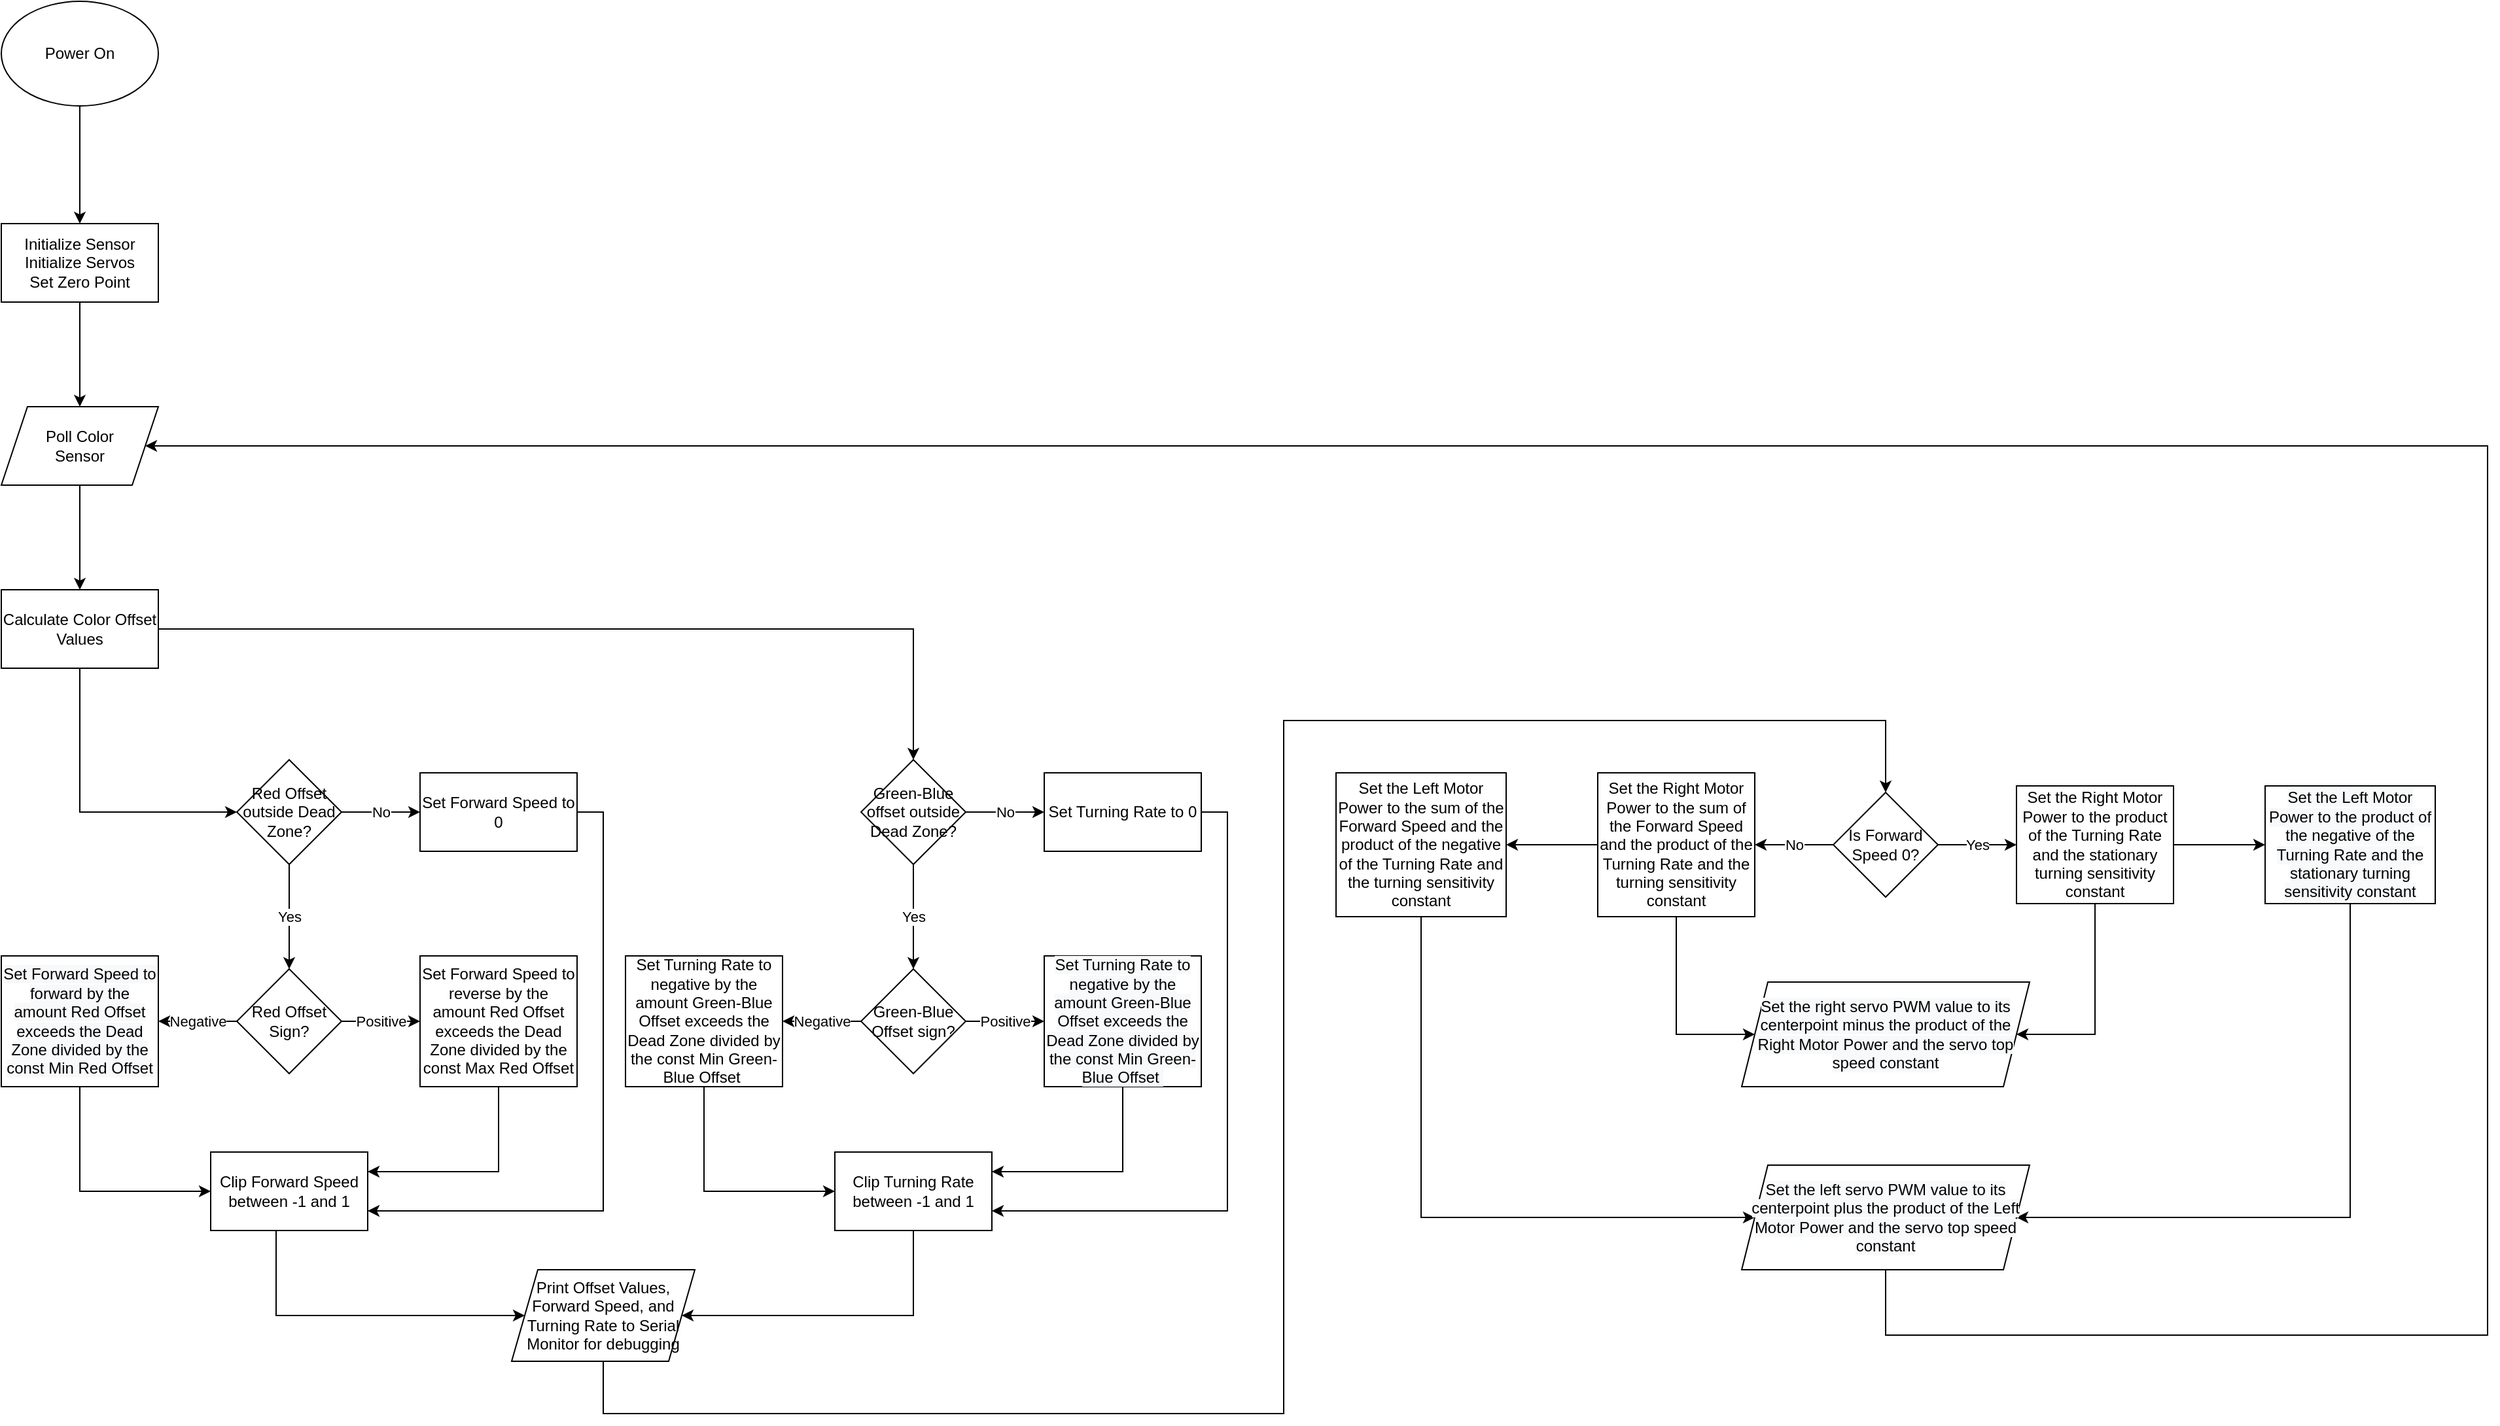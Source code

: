 <mxfile version="17.4.5" type="github">
  <diagram id="C5RBs43oDa-KdzZeNtuy" name="Page-1">
    <mxGraphModel dx="2263" dy="1660" grid="1" gridSize="10" guides="1" tooltips="1" connect="1" arrows="1" fold="1" page="1" pageScale="1" pageWidth="827" pageHeight="1169" math="0" shadow="0">
      <root>
        <mxCell id="WIyWlLk6GJQsqaUBKTNV-0" />
        <mxCell id="WIyWlLk6GJQsqaUBKTNV-1" parent="WIyWlLk6GJQsqaUBKTNV-0" />
        <mxCell id="0KAY6Pc1dU7HC7JTZcyY-20" value="" style="edgeStyle=orthogonalEdgeStyle;rounded=0;orthogonalLoop=1;jettySize=auto;html=1;" edge="1" parent="WIyWlLk6GJQsqaUBKTNV-1" source="0KAY6Pc1dU7HC7JTZcyY-18" target="0KAY6Pc1dU7HC7JTZcyY-19">
          <mxGeometry relative="1" as="geometry" />
        </mxCell>
        <mxCell id="0KAY6Pc1dU7HC7JTZcyY-18" value="Power On" style="ellipse;whiteSpace=wrap;html=1;" vertex="1" parent="WIyWlLk6GJQsqaUBKTNV-1">
          <mxGeometry x="350" y="240" width="120" height="80" as="geometry" />
        </mxCell>
        <mxCell id="0KAY6Pc1dU7HC7JTZcyY-22" value="" style="edgeStyle=orthogonalEdgeStyle;rounded=0;orthogonalLoop=1;jettySize=auto;html=1;" edge="1" parent="WIyWlLk6GJQsqaUBKTNV-1" source="0KAY6Pc1dU7HC7JTZcyY-19" target="0KAY6Pc1dU7HC7JTZcyY-21">
          <mxGeometry relative="1" as="geometry" />
        </mxCell>
        <mxCell id="0KAY6Pc1dU7HC7JTZcyY-19" value="Initialize Sensor&lt;br&gt;Initialize Servos&lt;br&gt;Set Zero Point" style="whiteSpace=wrap;html=1;" vertex="1" parent="WIyWlLk6GJQsqaUBKTNV-1">
          <mxGeometry x="350" y="410" width="120" height="60" as="geometry" />
        </mxCell>
        <mxCell id="0KAY6Pc1dU7HC7JTZcyY-24" value="" style="edgeStyle=orthogonalEdgeStyle;rounded=0;orthogonalLoop=1;jettySize=auto;html=1;" edge="1" parent="WIyWlLk6GJQsqaUBKTNV-1" source="0KAY6Pc1dU7HC7JTZcyY-21" target="0KAY6Pc1dU7HC7JTZcyY-23">
          <mxGeometry relative="1" as="geometry" />
        </mxCell>
        <mxCell id="0KAY6Pc1dU7HC7JTZcyY-21" value="Poll Color&lt;br&gt;Sensor" style="shape=parallelogram;perimeter=parallelogramPerimeter;whiteSpace=wrap;html=1;fixedSize=1;" vertex="1" parent="WIyWlLk6GJQsqaUBKTNV-1">
          <mxGeometry x="350" y="550" width="120" height="60" as="geometry" />
        </mxCell>
        <mxCell id="0KAY6Pc1dU7HC7JTZcyY-28" value="" style="edgeStyle=orthogonalEdgeStyle;rounded=0;orthogonalLoop=1;jettySize=auto;html=1;" edge="1" parent="WIyWlLk6GJQsqaUBKTNV-1" source="0KAY6Pc1dU7HC7JTZcyY-23" target="0KAY6Pc1dU7HC7JTZcyY-27">
          <mxGeometry relative="1" as="geometry">
            <Array as="points">
              <mxPoint x="410" y="860" />
            </Array>
          </mxGeometry>
        </mxCell>
        <mxCell id="0KAY6Pc1dU7HC7JTZcyY-68" style="edgeStyle=orthogonalEdgeStyle;rounded=0;orthogonalLoop=1;jettySize=auto;html=1;exitX=0.75;exitY=1;exitDx=0;exitDy=0;entryX=0.5;entryY=0;entryDx=0;entryDy=0;" edge="1" parent="WIyWlLk6GJQsqaUBKTNV-1" source="0KAY6Pc1dU7HC7JTZcyY-23" target="0KAY6Pc1dU7HC7JTZcyY-49">
          <mxGeometry relative="1" as="geometry">
            <Array as="points">
              <mxPoint x="440" y="720" />
              <mxPoint x="1047" y="720" />
            </Array>
          </mxGeometry>
        </mxCell>
        <mxCell id="0KAY6Pc1dU7HC7JTZcyY-23" value="Calculate Color Offset Values" style="whiteSpace=wrap;html=1;" vertex="1" parent="WIyWlLk6GJQsqaUBKTNV-1">
          <mxGeometry x="350" y="690" width="120" height="60" as="geometry" />
        </mxCell>
        <mxCell id="0KAY6Pc1dU7HC7JTZcyY-34" value="Yes" style="edgeStyle=orthogonalEdgeStyle;rounded=0;orthogonalLoop=1;jettySize=auto;html=1;" edge="1" parent="WIyWlLk6GJQsqaUBKTNV-1" source="0KAY6Pc1dU7HC7JTZcyY-27" target="0KAY6Pc1dU7HC7JTZcyY-33">
          <mxGeometry relative="1" as="geometry" />
        </mxCell>
        <mxCell id="0KAY6Pc1dU7HC7JTZcyY-37" value="No" style="edgeStyle=orthogonalEdgeStyle;rounded=0;orthogonalLoop=1;jettySize=auto;html=1;" edge="1" parent="WIyWlLk6GJQsqaUBKTNV-1" source="0KAY6Pc1dU7HC7JTZcyY-27" target="0KAY6Pc1dU7HC7JTZcyY-35">
          <mxGeometry relative="1" as="geometry" />
        </mxCell>
        <mxCell id="0KAY6Pc1dU7HC7JTZcyY-27" value="Red Offset outside Dead Zone?" style="rhombus;whiteSpace=wrap;html=1;" vertex="1" parent="WIyWlLk6GJQsqaUBKTNV-1">
          <mxGeometry x="530" y="820" width="80" height="80" as="geometry" />
        </mxCell>
        <mxCell id="0KAY6Pc1dU7HC7JTZcyY-39" value="Positive" style="edgeStyle=orthogonalEdgeStyle;rounded=0;orthogonalLoop=1;jettySize=auto;html=1;" edge="1" parent="WIyWlLk6GJQsqaUBKTNV-1" source="0KAY6Pc1dU7HC7JTZcyY-33" target="0KAY6Pc1dU7HC7JTZcyY-38">
          <mxGeometry relative="1" as="geometry" />
        </mxCell>
        <mxCell id="0KAY6Pc1dU7HC7JTZcyY-41" value="Negative" style="edgeStyle=orthogonalEdgeStyle;rounded=0;orthogonalLoop=1;jettySize=auto;html=1;" edge="1" parent="WIyWlLk6GJQsqaUBKTNV-1" source="0KAY6Pc1dU7HC7JTZcyY-33" target="0KAY6Pc1dU7HC7JTZcyY-40">
          <mxGeometry relative="1" as="geometry" />
        </mxCell>
        <mxCell id="0KAY6Pc1dU7HC7JTZcyY-33" value="Red Offset Sign?" style="rhombus;whiteSpace=wrap;html=1;" vertex="1" parent="WIyWlLk6GJQsqaUBKTNV-1">
          <mxGeometry x="530" y="980" width="80" height="80" as="geometry" />
        </mxCell>
        <mxCell id="0KAY6Pc1dU7HC7JTZcyY-46" style="edgeStyle=orthogonalEdgeStyle;rounded=0;orthogonalLoop=1;jettySize=auto;html=1;entryX=1;entryY=0.75;entryDx=0;entryDy=0;" edge="1" parent="WIyWlLk6GJQsqaUBKTNV-1" source="0KAY6Pc1dU7HC7JTZcyY-35" target="0KAY6Pc1dU7HC7JTZcyY-42">
          <mxGeometry relative="1" as="geometry">
            <Array as="points">
              <mxPoint x="810" y="860" />
              <mxPoint x="810" y="1165" />
            </Array>
          </mxGeometry>
        </mxCell>
        <mxCell id="0KAY6Pc1dU7HC7JTZcyY-35" value="Set Forward Speed to 0" style="whiteSpace=wrap;html=1;" vertex="1" parent="WIyWlLk6GJQsqaUBKTNV-1">
          <mxGeometry x="670" y="830" width="120" height="60" as="geometry" />
        </mxCell>
        <mxCell id="0KAY6Pc1dU7HC7JTZcyY-63" style="edgeStyle=orthogonalEdgeStyle;rounded=0;orthogonalLoop=1;jettySize=auto;html=1;exitX=0.5;exitY=1;exitDx=0;exitDy=0;entryX=1;entryY=0.25;entryDx=0;entryDy=0;" edge="1" parent="WIyWlLk6GJQsqaUBKTNV-1" source="0KAY6Pc1dU7HC7JTZcyY-38" target="0KAY6Pc1dU7HC7JTZcyY-42">
          <mxGeometry relative="1" as="geometry" />
        </mxCell>
        <mxCell id="0KAY6Pc1dU7HC7JTZcyY-38" value="Set Forward Speed to reverse by the amount Red Offset exceeds the Dead Zone divided by the const Max Red Offset" style="whiteSpace=wrap;html=1;" vertex="1" parent="WIyWlLk6GJQsqaUBKTNV-1">
          <mxGeometry x="670" y="970" width="120" height="100" as="geometry" />
        </mxCell>
        <mxCell id="0KAY6Pc1dU7HC7JTZcyY-44" style="edgeStyle=orthogonalEdgeStyle;rounded=0;orthogonalLoop=1;jettySize=auto;html=1;exitX=0.5;exitY=1;exitDx=0;exitDy=0;entryX=0;entryY=0.5;entryDx=0;entryDy=0;" edge="1" parent="WIyWlLk6GJQsqaUBKTNV-1" source="0KAY6Pc1dU7HC7JTZcyY-40" target="0KAY6Pc1dU7HC7JTZcyY-42">
          <mxGeometry relative="1" as="geometry" />
        </mxCell>
        <mxCell id="0KAY6Pc1dU7HC7JTZcyY-40" value="&lt;span style=&quot;color: rgb(0 , 0 , 0) ; font-family: &amp;#34;helvetica&amp;#34; ; font-size: 12px ; font-style: normal ; font-weight: 400 ; letter-spacing: normal ; text-align: center ; text-indent: 0px ; text-transform: none ; word-spacing: 0px ; background-color: rgb(248 , 249 , 250) ; display: inline ; float: none&quot;&gt;Set Forward Speed to forward by the amount Red Offset exceeds the Dead Zone divided by the const Min Red Offset&lt;/span&gt;" style="whiteSpace=wrap;html=1;" vertex="1" parent="WIyWlLk6GJQsqaUBKTNV-1">
          <mxGeometry x="350" y="970" width="120" height="100" as="geometry" />
        </mxCell>
        <mxCell id="0KAY6Pc1dU7HC7JTZcyY-70" value="" style="edgeStyle=orthogonalEdgeStyle;rounded=0;orthogonalLoop=1;jettySize=auto;html=1;" edge="1" parent="WIyWlLk6GJQsqaUBKTNV-1" source="0KAY6Pc1dU7HC7JTZcyY-42" target="0KAY6Pc1dU7HC7JTZcyY-69">
          <mxGeometry relative="1" as="geometry">
            <Array as="points">
              <mxPoint x="560" y="1230" />
              <mxPoint x="560" y="1230" />
            </Array>
          </mxGeometry>
        </mxCell>
        <mxCell id="0KAY6Pc1dU7HC7JTZcyY-42" value="Clip Forward Speed between -1 and 1" style="whiteSpace=wrap;html=1;" vertex="1" parent="WIyWlLk6GJQsqaUBKTNV-1">
          <mxGeometry x="510" y="1120" width="120" height="60" as="geometry" />
        </mxCell>
        <mxCell id="0KAY6Pc1dU7HC7JTZcyY-52" value="No" style="edgeStyle=orthogonalEdgeStyle;rounded=0;orthogonalLoop=1;jettySize=auto;html=1;" edge="1" parent="WIyWlLk6GJQsqaUBKTNV-1" source="0KAY6Pc1dU7HC7JTZcyY-49" target="0KAY6Pc1dU7HC7JTZcyY-51">
          <mxGeometry relative="1" as="geometry" />
        </mxCell>
        <mxCell id="0KAY6Pc1dU7HC7JTZcyY-56" value="Yes" style="edgeStyle=orthogonalEdgeStyle;rounded=0;orthogonalLoop=1;jettySize=auto;html=1;" edge="1" parent="WIyWlLk6GJQsqaUBKTNV-1" source="0KAY6Pc1dU7HC7JTZcyY-49" target="0KAY6Pc1dU7HC7JTZcyY-55">
          <mxGeometry relative="1" as="geometry" />
        </mxCell>
        <mxCell id="0KAY6Pc1dU7HC7JTZcyY-49" value="Green-Blue offset outside Dead Zone?" style="rhombus;whiteSpace=wrap;html=1;" vertex="1" parent="WIyWlLk6GJQsqaUBKTNV-1">
          <mxGeometry x="1007" y="820" width="80" height="80" as="geometry" />
        </mxCell>
        <mxCell id="0KAY6Pc1dU7HC7JTZcyY-67" style="edgeStyle=orthogonalEdgeStyle;rounded=0;orthogonalLoop=1;jettySize=auto;html=1;exitX=1;exitY=0.5;exitDx=0;exitDy=0;entryX=1;entryY=0.75;entryDx=0;entryDy=0;" edge="1" parent="WIyWlLk6GJQsqaUBKTNV-1" source="0KAY6Pc1dU7HC7JTZcyY-51" target="0KAY6Pc1dU7HC7JTZcyY-64">
          <mxGeometry relative="1" as="geometry" />
        </mxCell>
        <mxCell id="0KAY6Pc1dU7HC7JTZcyY-51" value="Set Turning Rate to 0" style="whiteSpace=wrap;html=1;" vertex="1" parent="WIyWlLk6GJQsqaUBKTNV-1">
          <mxGeometry x="1147" y="830" width="120" height="60" as="geometry" />
        </mxCell>
        <mxCell id="0KAY6Pc1dU7HC7JTZcyY-60" value="Negative" style="edgeStyle=orthogonalEdgeStyle;rounded=0;orthogonalLoop=1;jettySize=auto;html=1;" edge="1" parent="WIyWlLk6GJQsqaUBKTNV-1" source="0KAY6Pc1dU7HC7JTZcyY-55" target="0KAY6Pc1dU7HC7JTZcyY-59">
          <mxGeometry relative="1" as="geometry" />
        </mxCell>
        <mxCell id="0KAY6Pc1dU7HC7JTZcyY-62" value="Positive" style="edgeStyle=orthogonalEdgeStyle;rounded=0;orthogonalLoop=1;jettySize=auto;html=1;" edge="1" parent="WIyWlLk6GJQsqaUBKTNV-1" source="0KAY6Pc1dU7HC7JTZcyY-55" target="0KAY6Pc1dU7HC7JTZcyY-61">
          <mxGeometry relative="1" as="geometry" />
        </mxCell>
        <mxCell id="0KAY6Pc1dU7HC7JTZcyY-55" value="Green-Blue Offset sign?" style="rhombus;whiteSpace=wrap;html=1;" vertex="1" parent="WIyWlLk6GJQsqaUBKTNV-1">
          <mxGeometry x="1007" y="980" width="80" height="80" as="geometry" />
        </mxCell>
        <mxCell id="0KAY6Pc1dU7HC7JTZcyY-65" style="edgeStyle=orthogonalEdgeStyle;rounded=0;orthogonalLoop=1;jettySize=auto;html=1;entryX=0;entryY=0.5;entryDx=0;entryDy=0;" edge="1" parent="WIyWlLk6GJQsqaUBKTNV-1" source="0KAY6Pc1dU7HC7JTZcyY-59" target="0KAY6Pc1dU7HC7JTZcyY-64">
          <mxGeometry relative="1" as="geometry">
            <Array as="points">
              <mxPoint x="887" y="1150" />
            </Array>
          </mxGeometry>
        </mxCell>
        <mxCell id="0KAY6Pc1dU7HC7JTZcyY-59" value="Set Turning Rate to negative by the amount Green-Blue Offset exceeds the Dead Zone divided by the const Min Green-Blue Offset&amp;nbsp;" style="whiteSpace=wrap;html=1;" vertex="1" parent="WIyWlLk6GJQsqaUBKTNV-1">
          <mxGeometry x="827" y="970" width="120" height="100" as="geometry" />
        </mxCell>
        <mxCell id="0KAY6Pc1dU7HC7JTZcyY-66" style="edgeStyle=orthogonalEdgeStyle;rounded=0;orthogonalLoop=1;jettySize=auto;html=1;exitX=0.5;exitY=1;exitDx=0;exitDy=0;entryX=1;entryY=0.25;entryDx=0;entryDy=0;" edge="1" parent="WIyWlLk6GJQsqaUBKTNV-1" source="0KAY6Pc1dU7HC7JTZcyY-61" target="0KAY6Pc1dU7HC7JTZcyY-64">
          <mxGeometry relative="1" as="geometry" />
        </mxCell>
        <mxCell id="0KAY6Pc1dU7HC7JTZcyY-61" value="&#xa;&#xa;&lt;span style=&quot;color: rgb(0, 0, 0); font-family: helvetica; font-size: 12px; font-style: normal; font-weight: 400; letter-spacing: normal; text-align: center; text-indent: 0px; text-transform: none; word-spacing: 0px; background-color: rgb(248, 249, 250); display: inline; float: none;&quot;&gt;Set Turning Rate to negative by the amount Green-Blue Offset exceeds the Dead Zone divided by the const Min Green-Blue Offset&amp;nbsp;&lt;/span&gt;&#xa;&#xa;" style="whiteSpace=wrap;html=1;" vertex="1" parent="WIyWlLk6GJQsqaUBKTNV-1">
          <mxGeometry x="1147" y="970" width="120" height="100" as="geometry" />
        </mxCell>
        <mxCell id="0KAY6Pc1dU7HC7JTZcyY-72" style="edgeStyle=orthogonalEdgeStyle;rounded=0;orthogonalLoop=1;jettySize=auto;html=1;exitX=0.5;exitY=1;exitDx=0;exitDy=0;entryX=1;entryY=0.5;entryDx=0;entryDy=0;" edge="1" parent="WIyWlLk6GJQsqaUBKTNV-1" source="0KAY6Pc1dU7HC7JTZcyY-64" target="0KAY6Pc1dU7HC7JTZcyY-69">
          <mxGeometry relative="1" as="geometry">
            <Array as="points">
              <mxPoint x="1047" y="1245" />
            </Array>
          </mxGeometry>
        </mxCell>
        <mxCell id="0KAY6Pc1dU7HC7JTZcyY-64" value="Clip Turning Rate between -1 and 1" style="rounded=0;whiteSpace=wrap;html=1;" vertex="1" parent="WIyWlLk6GJQsqaUBKTNV-1">
          <mxGeometry x="987" y="1120" width="120" height="60" as="geometry" />
        </mxCell>
        <mxCell id="0KAY6Pc1dU7HC7JTZcyY-74" value="" style="edgeStyle=orthogonalEdgeStyle;rounded=0;orthogonalLoop=1;jettySize=auto;html=1;" edge="1" parent="WIyWlLk6GJQsqaUBKTNV-1" source="0KAY6Pc1dU7HC7JTZcyY-69" target="0KAY6Pc1dU7HC7JTZcyY-73">
          <mxGeometry relative="1" as="geometry">
            <Array as="points">
              <mxPoint x="810" y="1320" />
              <mxPoint x="1330" y="1320" />
              <mxPoint x="1330" y="790" />
              <mxPoint x="1790" y="790" />
            </Array>
          </mxGeometry>
        </mxCell>
        <mxCell id="0KAY6Pc1dU7HC7JTZcyY-69" value="Print Offset Values, Forward Speed, and Turning Rate to Serial Monitor for debugging" style="shape=parallelogram;perimeter=parallelogramPerimeter;whiteSpace=wrap;html=1;fixedSize=1;" vertex="1" parent="WIyWlLk6GJQsqaUBKTNV-1">
          <mxGeometry x="740" y="1210" width="140" height="70" as="geometry" />
        </mxCell>
        <mxCell id="0KAY6Pc1dU7HC7JTZcyY-76" value="Yes" style="edgeStyle=orthogonalEdgeStyle;rounded=0;orthogonalLoop=1;jettySize=auto;html=1;" edge="1" parent="WIyWlLk6GJQsqaUBKTNV-1" source="0KAY6Pc1dU7HC7JTZcyY-73" target="0KAY6Pc1dU7HC7JTZcyY-75">
          <mxGeometry relative="1" as="geometry" />
        </mxCell>
        <mxCell id="0KAY6Pc1dU7HC7JTZcyY-78" value="No" style="edgeStyle=orthogonalEdgeStyle;rounded=0;orthogonalLoop=1;jettySize=auto;html=1;" edge="1" parent="WIyWlLk6GJQsqaUBKTNV-1" source="0KAY6Pc1dU7HC7JTZcyY-73" target="0KAY6Pc1dU7HC7JTZcyY-77">
          <mxGeometry relative="1" as="geometry" />
        </mxCell>
        <mxCell id="0KAY6Pc1dU7HC7JTZcyY-73" value="Is Forward Speed 0?" style="rhombus;whiteSpace=wrap;html=1;" vertex="1" parent="WIyWlLk6GJQsqaUBKTNV-1">
          <mxGeometry x="1750" y="845" width="80" height="80" as="geometry" />
        </mxCell>
        <mxCell id="0KAY6Pc1dU7HC7JTZcyY-80" value="" style="edgeStyle=orthogonalEdgeStyle;rounded=0;orthogonalLoop=1;jettySize=auto;html=1;" edge="1" parent="WIyWlLk6GJQsqaUBKTNV-1" source="0KAY6Pc1dU7HC7JTZcyY-75" target="0KAY6Pc1dU7HC7JTZcyY-79">
          <mxGeometry relative="1" as="geometry" />
        </mxCell>
        <mxCell id="0KAY6Pc1dU7HC7JTZcyY-99" style="edgeStyle=orthogonalEdgeStyle;rounded=0;orthogonalLoop=1;jettySize=auto;html=1;exitX=0.5;exitY=1;exitDx=0;exitDy=0;entryX=1;entryY=0.5;entryDx=0;entryDy=0;" edge="1" parent="WIyWlLk6GJQsqaUBKTNV-1" source="0KAY6Pc1dU7HC7JTZcyY-75" target="0KAY6Pc1dU7HC7JTZcyY-98">
          <mxGeometry relative="1" as="geometry">
            <Array as="points">
              <mxPoint x="1950" y="1030" />
            </Array>
          </mxGeometry>
        </mxCell>
        <mxCell id="0KAY6Pc1dU7HC7JTZcyY-75" value="Set the Right Motor Power to the product of the Turning Rate and the stationary turning sensitivity constant" style="whiteSpace=wrap;html=1;" vertex="1" parent="WIyWlLk6GJQsqaUBKTNV-1">
          <mxGeometry x="1890" y="840" width="120" height="90" as="geometry" />
        </mxCell>
        <mxCell id="0KAY6Pc1dU7HC7JTZcyY-84" value="" style="edgeStyle=orthogonalEdgeStyle;rounded=0;orthogonalLoop=1;jettySize=auto;html=1;" edge="1" parent="WIyWlLk6GJQsqaUBKTNV-1" source="0KAY6Pc1dU7HC7JTZcyY-77" target="0KAY6Pc1dU7HC7JTZcyY-83">
          <mxGeometry relative="1" as="geometry" />
        </mxCell>
        <mxCell id="0KAY6Pc1dU7HC7JTZcyY-100" style="edgeStyle=orthogonalEdgeStyle;rounded=0;orthogonalLoop=1;jettySize=auto;html=1;exitX=0.5;exitY=1;exitDx=0;exitDy=0;entryX=0;entryY=0.5;entryDx=0;entryDy=0;" edge="1" parent="WIyWlLk6GJQsqaUBKTNV-1" source="0KAY6Pc1dU7HC7JTZcyY-77" target="0KAY6Pc1dU7HC7JTZcyY-98">
          <mxGeometry relative="1" as="geometry">
            <Array as="points">
              <mxPoint x="1630" y="1030" />
            </Array>
          </mxGeometry>
        </mxCell>
        <mxCell id="0KAY6Pc1dU7HC7JTZcyY-77" value="Set the Right Motor Power to the sum of the Forward Speed and the product of the Turning Rate and the turning sensitivity constant" style="whiteSpace=wrap;html=1;" vertex="1" parent="WIyWlLk6GJQsqaUBKTNV-1">
          <mxGeometry x="1570" y="830" width="120" height="110" as="geometry" />
        </mxCell>
        <mxCell id="0KAY6Pc1dU7HC7JTZcyY-102" style="edgeStyle=orthogonalEdgeStyle;rounded=0;orthogonalLoop=1;jettySize=auto;html=1;entryX=1;entryY=0.5;entryDx=0;entryDy=0;" edge="1" parent="WIyWlLk6GJQsqaUBKTNV-1" source="0KAY6Pc1dU7HC7JTZcyY-79" target="0KAY6Pc1dU7HC7JTZcyY-101">
          <mxGeometry relative="1" as="geometry">
            <Array as="points">
              <mxPoint x="2145" y="1170" />
            </Array>
          </mxGeometry>
        </mxCell>
        <mxCell id="0KAY6Pc1dU7HC7JTZcyY-79" value="&lt;span style=&quot;color: rgb(0 , 0 , 0) ; font-family: &amp;#34;helvetica&amp;#34; ; font-size: 12px ; font-style: normal ; font-weight: 400 ; letter-spacing: normal ; text-align: center ; text-indent: 0px ; text-transform: none ; word-spacing: 0px ; background-color: rgb(248 , 249 , 250) ; display: inline ; float: none&quot;&gt;Set the Left Motor Power to the product of the negative of the Turning Rate and the stationary turning sensitivity constant&lt;/span&gt;" style="whiteSpace=wrap;html=1;" vertex="1" parent="WIyWlLk6GJQsqaUBKTNV-1">
          <mxGeometry x="2080" y="840" width="130" height="90" as="geometry" />
        </mxCell>
        <mxCell id="0KAY6Pc1dU7HC7JTZcyY-103" style="edgeStyle=orthogonalEdgeStyle;rounded=0;orthogonalLoop=1;jettySize=auto;html=1;entryX=0;entryY=0.5;entryDx=0;entryDy=0;" edge="1" parent="WIyWlLk6GJQsqaUBKTNV-1" source="0KAY6Pc1dU7HC7JTZcyY-83" target="0KAY6Pc1dU7HC7JTZcyY-101">
          <mxGeometry relative="1" as="geometry">
            <Array as="points">
              <mxPoint x="1435" y="1170" />
            </Array>
          </mxGeometry>
        </mxCell>
        <mxCell id="0KAY6Pc1dU7HC7JTZcyY-83" value="Set the Left Motor Power to the sum of the Forward Speed and the product of the negative of the Turning Rate and the turning sensitivity constant" style="whiteSpace=wrap;html=1;" vertex="1" parent="WIyWlLk6GJQsqaUBKTNV-1">
          <mxGeometry x="1370" y="830" width="130" height="110" as="geometry" />
        </mxCell>
        <mxCell id="0KAY6Pc1dU7HC7JTZcyY-98" value="&#xa;&#xa;&lt;span style=&quot;color: rgb(0, 0, 0); font-family: helvetica; font-size: 12px; font-style: normal; font-weight: 400; letter-spacing: normal; text-align: center; text-indent: 0px; text-transform: none; word-spacing: 0px; background-color: rgb(248, 249, 250); display: inline; float: none;&quot;&gt;Set the right servo PWM value to its centerpoint minus the product of the Right Motor Power and the servo top speed constant&lt;/span&gt;&#xa;&#xa;" style="shape=parallelogram;perimeter=parallelogramPerimeter;whiteSpace=wrap;html=1;fixedSize=1;" vertex="1" parent="WIyWlLk6GJQsqaUBKTNV-1">
          <mxGeometry x="1680" y="990" width="220" height="80" as="geometry" />
        </mxCell>
        <mxCell id="0KAY6Pc1dU7HC7JTZcyY-104" style="edgeStyle=orthogonalEdgeStyle;rounded=0;orthogonalLoop=1;jettySize=auto;html=1;exitX=0.5;exitY=1;exitDx=0;exitDy=0;entryX=1;entryY=0.5;entryDx=0;entryDy=0;" edge="1" parent="WIyWlLk6GJQsqaUBKTNV-1" source="0KAY6Pc1dU7HC7JTZcyY-101" target="0KAY6Pc1dU7HC7JTZcyY-21">
          <mxGeometry relative="1" as="geometry">
            <Array as="points">
              <mxPoint x="1790" y="1260" />
              <mxPoint x="2250" y="1260" />
              <mxPoint x="2250" y="580" />
            </Array>
          </mxGeometry>
        </mxCell>
        <mxCell id="0KAY6Pc1dU7HC7JTZcyY-101" value="&lt;span style=&quot;color: rgb(0 , 0 , 0) ; font-family: &amp;#34;helvetica&amp;#34; ; font-size: 12px ; font-style: normal ; font-weight: 400 ; letter-spacing: normal ; text-align: center ; text-indent: 0px ; text-transform: none ; word-spacing: 0px ; background-color: rgb(248 , 249 , 250) ; display: inline ; float: none&quot;&gt;Set the left servo PWM value to its centerpoint plus the product of the Left Motor Power and the servo top speed constant&lt;/span&gt;" style="shape=parallelogram;perimeter=parallelogramPerimeter;whiteSpace=wrap;html=1;fixedSize=1;" vertex="1" parent="WIyWlLk6GJQsqaUBKTNV-1">
          <mxGeometry x="1680" y="1130" width="220" height="80" as="geometry" />
        </mxCell>
      </root>
    </mxGraphModel>
  </diagram>
</mxfile>
